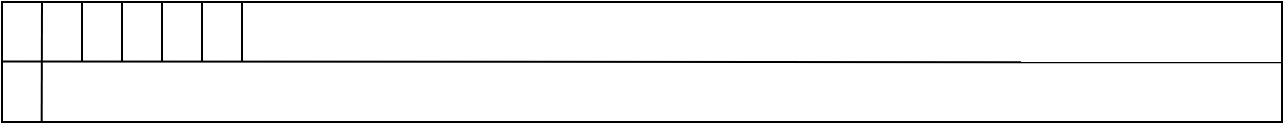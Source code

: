 <mxfile version="15.3.1" type="github">
  <diagram id="irMcVFUV-yW5XqjfqHID" name="Page-1">
    <mxGraphModel dx="367" dy="220" grid="1" gridSize="10" guides="1" tooltips="1" connect="1" arrows="1" fold="1" page="1" pageScale="1" pageWidth="827" pageHeight="1169" math="0" shadow="0">
      <root>
        <mxCell id="0" />
        <mxCell id="1" parent="0" />
        <mxCell id="lydphP89CsDJ7LpGbO58-1" value="" style="rounded=0;whiteSpace=wrap;html=1;fillColor=none;" vertex="1" parent="1">
          <mxGeometry x="160" y="190" width="640" height="60" as="geometry" />
        </mxCell>
        <mxCell id="lydphP89CsDJ7LpGbO58-4" value="" style="endArrow=none;html=1;exitX=0;exitY=0.25;exitDx=0;exitDy=0;" edge="1" parent="1">
          <mxGeometry width="50" height="50" relative="1" as="geometry">
            <mxPoint x="160" y="219.76" as="sourcePoint" />
            <mxPoint x="800" y="220.18" as="targetPoint" />
          </mxGeometry>
        </mxCell>
        <mxCell id="lydphP89CsDJ7LpGbO58-6" value="" style="endArrow=none;html=1;exitX=0.031;exitY=0.995;exitDx=0;exitDy=0;exitPerimeter=0;" edge="1" parent="1" source="lydphP89CsDJ7LpGbO58-1">
          <mxGeometry width="50" height="50" relative="1" as="geometry">
            <mxPoint x="180" y="240" as="sourcePoint" />
            <mxPoint x="180" y="190" as="targetPoint" />
          </mxGeometry>
        </mxCell>
        <mxCell id="lydphP89CsDJ7LpGbO58-7" value="" style="endArrow=none;html=1;" edge="1" parent="1">
          <mxGeometry width="50" height="50" relative="1" as="geometry">
            <mxPoint x="200" y="220" as="sourcePoint" />
            <mxPoint x="200" y="190" as="targetPoint" />
          </mxGeometry>
        </mxCell>
        <mxCell id="lydphP89CsDJ7LpGbO58-11" value="" style="endArrow=none;html=1;" edge="1" parent="1">
          <mxGeometry width="50" height="50" relative="1" as="geometry">
            <mxPoint x="220" y="220" as="sourcePoint" />
            <mxPoint x="220" y="190" as="targetPoint" />
          </mxGeometry>
        </mxCell>
        <mxCell id="lydphP89CsDJ7LpGbO58-12" value="" style="endArrow=none;html=1;" edge="1" parent="1">
          <mxGeometry width="50" height="50" relative="1" as="geometry">
            <mxPoint x="240" y="220" as="sourcePoint" />
            <mxPoint x="240" y="190" as="targetPoint" />
          </mxGeometry>
        </mxCell>
        <mxCell id="lydphP89CsDJ7LpGbO58-13" value="" style="endArrow=none;html=1;" edge="1" parent="1">
          <mxGeometry width="50" height="50" relative="1" as="geometry">
            <mxPoint x="260" y="220" as="sourcePoint" />
            <mxPoint x="260" y="190" as="targetPoint" />
          </mxGeometry>
        </mxCell>
        <mxCell id="lydphP89CsDJ7LpGbO58-14" value="" style="endArrow=none;html=1;" edge="1" parent="1">
          <mxGeometry width="50" height="50" relative="1" as="geometry">
            <mxPoint x="280" y="220" as="sourcePoint" />
            <mxPoint x="280" y="190" as="targetPoint" />
          </mxGeometry>
        </mxCell>
      </root>
    </mxGraphModel>
  </diagram>
</mxfile>
